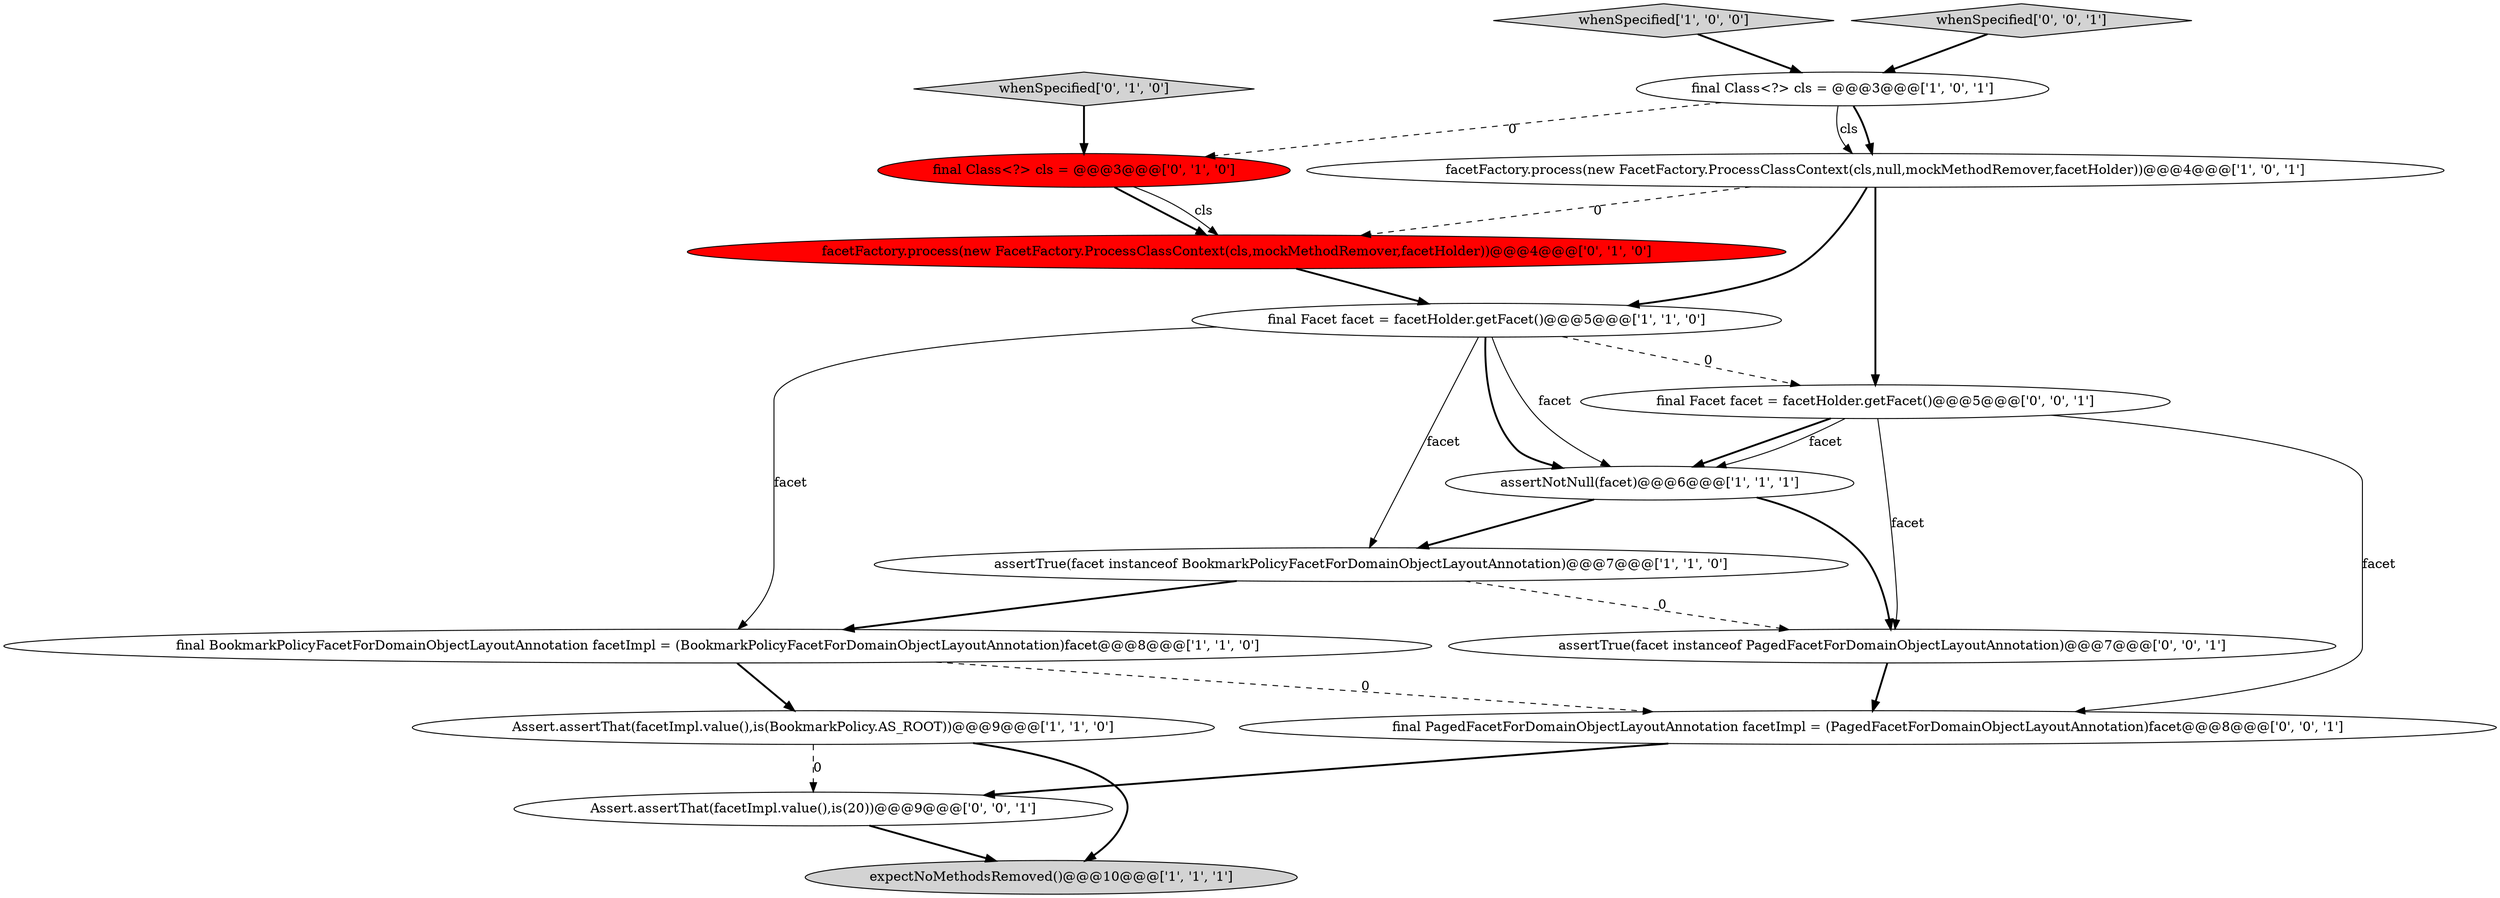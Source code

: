 digraph {
16 [style = filled, label = "assertTrue(facet instanceof PagedFacetForDomainObjectLayoutAnnotation)@@@7@@@['0', '0', '1']", fillcolor = white, shape = ellipse image = "AAA0AAABBB3BBB"];
6 [style = filled, label = "facetFactory.process(new FacetFactory.ProcessClassContext(cls,null,mockMethodRemover,facetHolder))@@@4@@@['1', '0', '1']", fillcolor = white, shape = ellipse image = "AAA0AAABBB1BBB"];
9 [style = filled, label = "final Class<?> cls = @@@3@@@['0', '1', '0']", fillcolor = red, shape = ellipse image = "AAA1AAABBB2BBB"];
1 [style = filled, label = "Assert.assertThat(facetImpl.value(),is(BookmarkPolicy.AS_ROOT))@@@9@@@['1', '1', '0']", fillcolor = white, shape = ellipse image = "AAA0AAABBB1BBB"];
3 [style = filled, label = "assertTrue(facet instanceof BookmarkPolicyFacetForDomainObjectLayoutAnnotation)@@@7@@@['1', '1', '0']", fillcolor = white, shape = ellipse image = "AAA0AAABBB1BBB"];
5 [style = filled, label = "assertNotNull(facet)@@@6@@@['1', '1', '1']", fillcolor = white, shape = ellipse image = "AAA0AAABBB1BBB"];
12 [style = filled, label = "final PagedFacetForDomainObjectLayoutAnnotation facetImpl = (PagedFacetForDomainObjectLayoutAnnotation)facet@@@8@@@['0', '0', '1']", fillcolor = white, shape = ellipse image = "AAA0AAABBB3BBB"];
7 [style = filled, label = "final Facet facet = facetHolder.getFacet()@@@5@@@['1', '1', '0']", fillcolor = white, shape = ellipse image = "AAA0AAABBB1BBB"];
8 [style = filled, label = "whenSpecified['1', '0', '0']", fillcolor = lightgray, shape = diamond image = "AAA0AAABBB1BBB"];
10 [style = filled, label = "whenSpecified['0', '1', '0']", fillcolor = lightgray, shape = diamond image = "AAA0AAABBB2BBB"];
11 [style = filled, label = "facetFactory.process(new FacetFactory.ProcessClassContext(cls,mockMethodRemover,facetHolder))@@@4@@@['0', '1', '0']", fillcolor = red, shape = ellipse image = "AAA1AAABBB2BBB"];
15 [style = filled, label = "final Facet facet = facetHolder.getFacet()@@@5@@@['0', '0', '1']", fillcolor = white, shape = ellipse image = "AAA0AAABBB3BBB"];
4 [style = filled, label = "expectNoMethodsRemoved()@@@10@@@['1', '1', '1']", fillcolor = lightgray, shape = ellipse image = "AAA0AAABBB1BBB"];
14 [style = filled, label = "Assert.assertThat(facetImpl.value(),is(20))@@@9@@@['0', '0', '1']", fillcolor = white, shape = ellipse image = "AAA0AAABBB3BBB"];
13 [style = filled, label = "whenSpecified['0', '0', '1']", fillcolor = lightgray, shape = diamond image = "AAA0AAABBB3BBB"];
0 [style = filled, label = "final Class<?> cls = @@@3@@@['1', '0', '1']", fillcolor = white, shape = ellipse image = "AAA0AAABBB1BBB"];
2 [style = filled, label = "final BookmarkPolicyFacetForDomainObjectLayoutAnnotation facetImpl = (BookmarkPolicyFacetForDomainObjectLayoutAnnotation)facet@@@8@@@['1', '1', '0']", fillcolor = white, shape = ellipse image = "AAA0AAABBB1BBB"];
5->3 [style = bold, label=""];
1->4 [style = bold, label=""];
9->11 [style = bold, label=""];
1->14 [style = dashed, label="0"];
0->6 [style = bold, label=""];
2->1 [style = bold, label=""];
6->11 [style = dashed, label="0"];
7->3 [style = solid, label="facet"];
0->6 [style = solid, label="cls"];
7->2 [style = solid, label="facet"];
15->5 [style = bold, label=""];
6->15 [style = bold, label=""];
8->0 [style = bold, label=""];
5->16 [style = bold, label=""];
2->12 [style = dashed, label="0"];
7->5 [style = bold, label=""];
15->5 [style = solid, label="facet"];
3->2 [style = bold, label=""];
12->14 [style = bold, label=""];
7->15 [style = dashed, label="0"];
15->16 [style = solid, label="facet"];
10->9 [style = bold, label=""];
0->9 [style = dashed, label="0"];
6->7 [style = bold, label=""];
7->5 [style = solid, label="facet"];
9->11 [style = solid, label="cls"];
15->12 [style = solid, label="facet"];
16->12 [style = bold, label=""];
11->7 [style = bold, label=""];
3->16 [style = dashed, label="0"];
13->0 [style = bold, label=""];
14->4 [style = bold, label=""];
}
